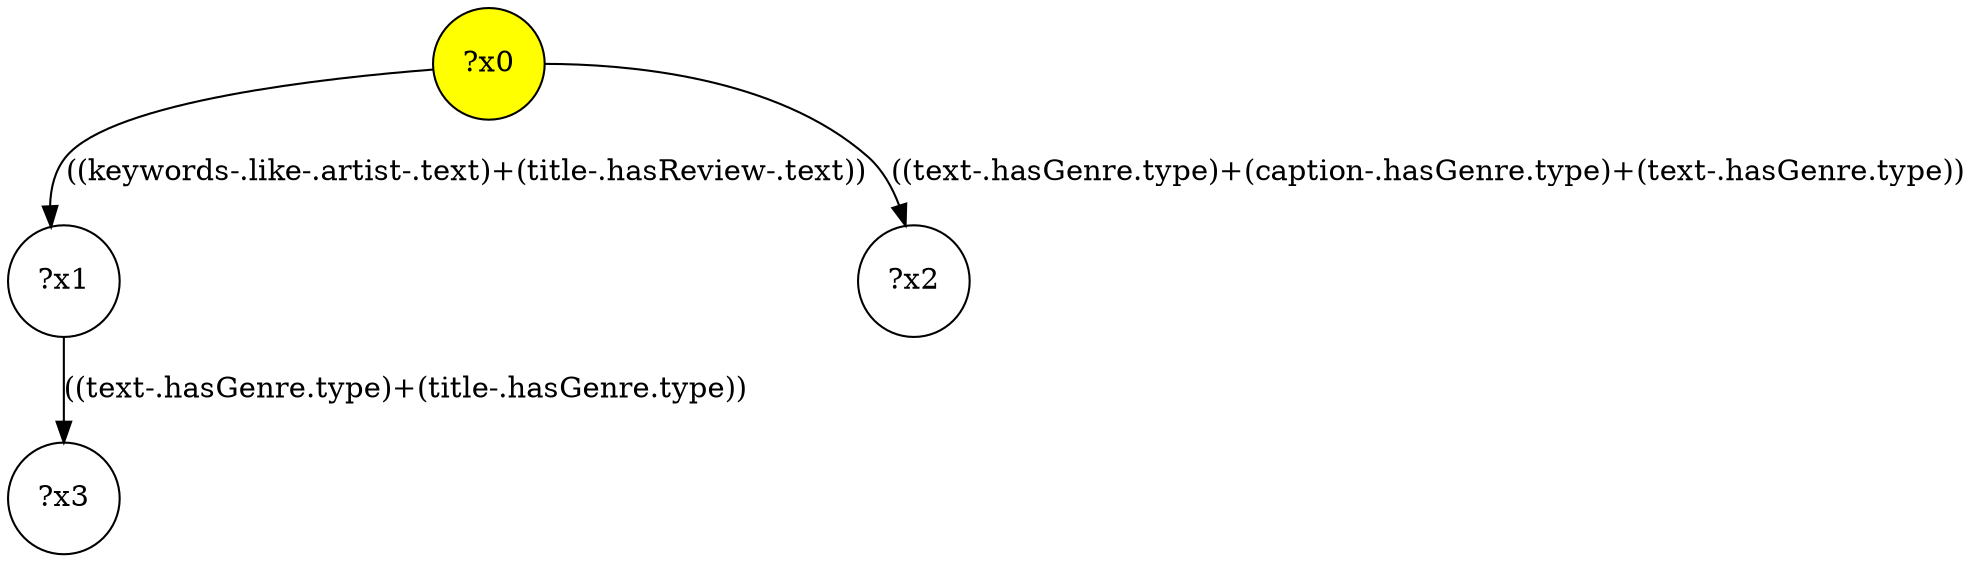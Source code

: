 digraph g {
	x0 [fillcolor="yellow", style="filled," shape=circle, label="?x0"];
	x1 [shape=circle, label="?x1"];
	x0 -> x1 [label="((keywords-.like-.artist-.text)+(title-.hasReview-.text))"];
	x2 [shape=circle, label="?x2"];
	x0 -> x2 [label="((text-.hasGenre.type)+(caption-.hasGenre.type)+(text-.hasGenre.type))"];
	x3 [shape=circle, label="?x3"];
	x1 -> x3 [label="((text-.hasGenre.type)+(title-.hasGenre.type))"];
}
